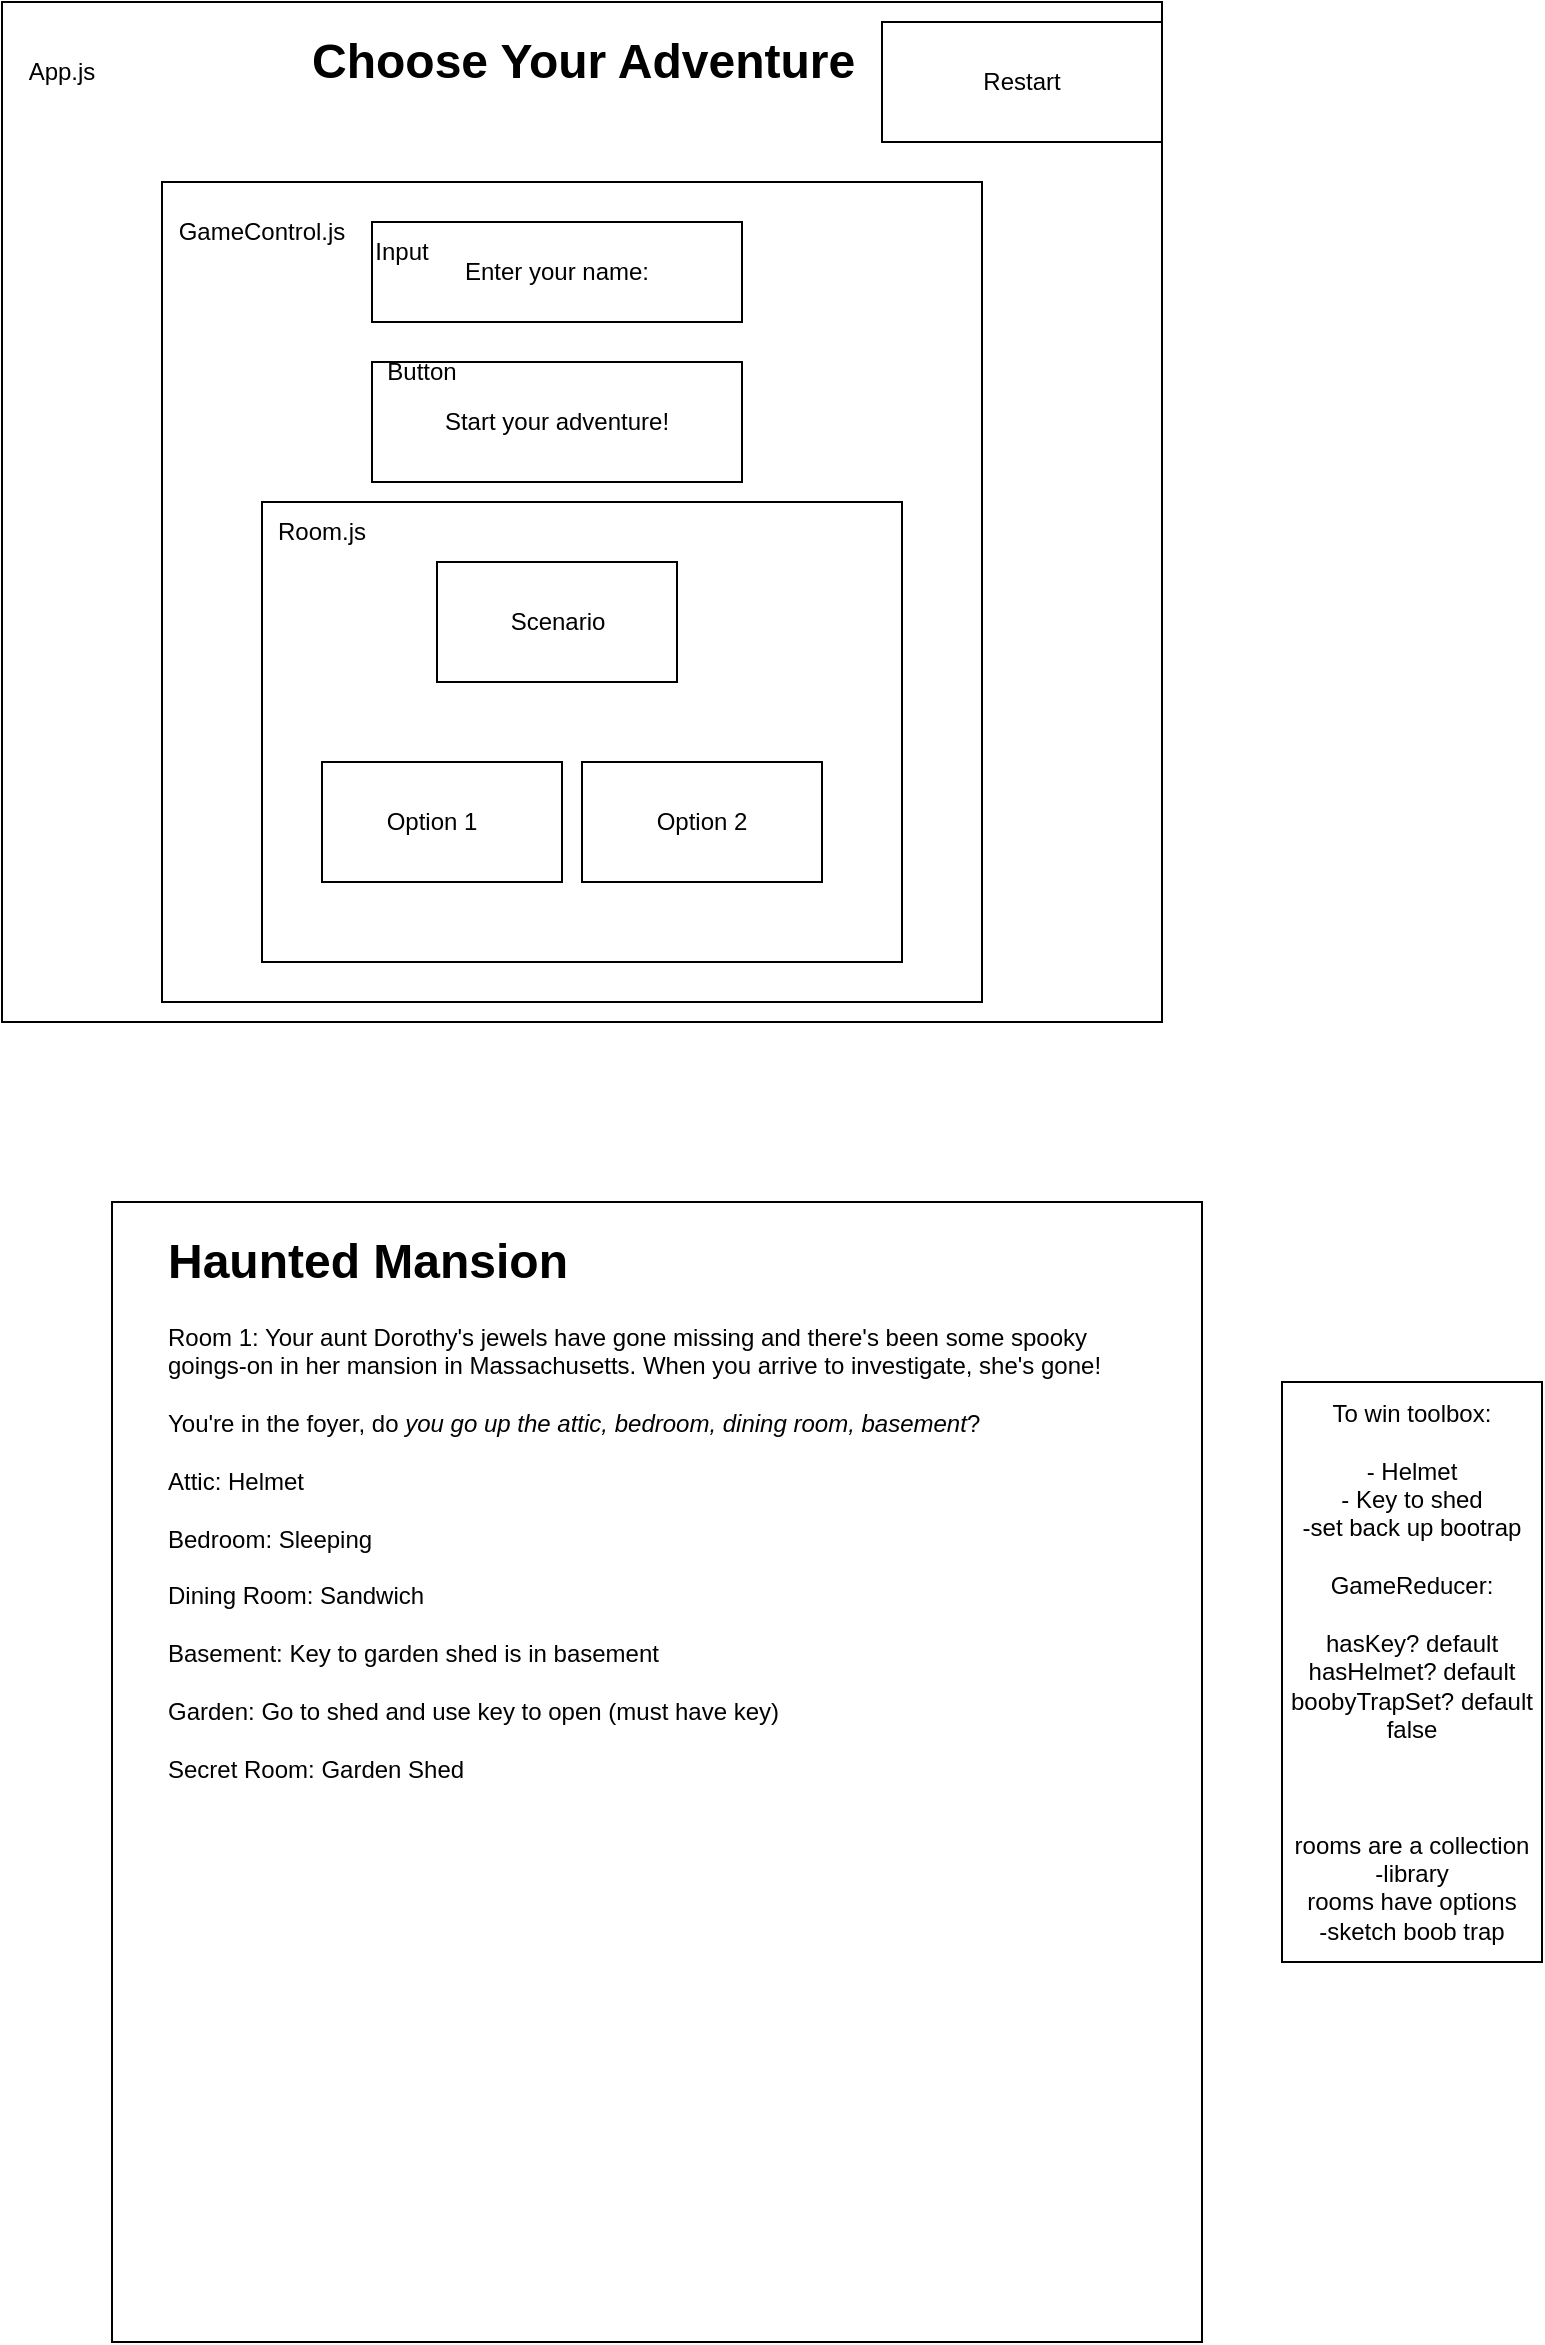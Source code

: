 <mxfile>
    <diagram id="2PceBsBGeETn1vluFlh7" name="Page-1">
        <mxGraphModel dx="704" dy="1519" grid="1" gridSize="10" guides="1" tooltips="1" connect="1" arrows="1" fold="1" page="1" pageScale="1" pageWidth="850" pageHeight="1100" math="0" shadow="0">
            <root>
                <mxCell id="0"/>
                <mxCell id="1" parent="0"/>
                <mxCell id="2" value="" style="rounded=0;whiteSpace=wrap;html=1;fillColor=#FFFFFF;" parent="1" vertex="1">
                    <mxGeometry x="60" y="-10" width="580" height="510" as="geometry"/>
                </mxCell>
                <mxCell id="24" value="" style="rounded=0;whiteSpace=wrap;html=1;" vertex="1" parent="1">
                    <mxGeometry x="115" y="590" width="545" height="570" as="geometry"/>
                </mxCell>
                <mxCell id="15" value="" style="rounded=0;whiteSpace=wrap;html=1;" vertex="1" parent="1">
                    <mxGeometry x="140" y="80" width="410" height="410" as="geometry"/>
                </mxCell>
                <mxCell id="3" value="Enter your name:" style="rounded=0;whiteSpace=wrap;html=1;" vertex="1" parent="1">
                    <mxGeometry x="245" y="100" width="185" height="50" as="geometry"/>
                </mxCell>
                <mxCell id="4" value="Start your adventure!" style="rounded=0;whiteSpace=wrap;html=1;" vertex="1" parent="1">
                    <mxGeometry x="245" y="170" width="185" height="60" as="geometry"/>
                </mxCell>
                <mxCell id="5" value="&lt;h1&gt;&lt;span&gt;Choose Your Adventure&lt;/span&gt;&lt;br&gt;&lt;/h1&gt;" style="text;html=1;strokeColor=none;fillColor=none;spacing=5;spacingTop=-20;whiteSpace=wrap;overflow=hidden;rounded=0;" vertex="1" parent="1">
                    <mxGeometry x="210" width="430" height="120" as="geometry"/>
                </mxCell>
                <mxCell id="6" value="App.js" style="text;html=1;strokeColor=none;fillColor=none;align=center;verticalAlign=middle;whiteSpace=wrap;rounded=0;" vertex="1" parent="1">
                    <mxGeometry x="60" y="10" width="60" height="30" as="geometry"/>
                </mxCell>
                <mxCell id="7" value="Input" style="text;html=1;strokeColor=none;fillColor=none;align=center;verticalAlign=middle;whiteSpace=wrap;rounded=0;" vertex="1" parent="1">
                    <mxGeometry x="230" y="100" width="60" height="30" as="geometry"/>
                </mxCell>
                <mxCell id="8" value="Button" style="text;html=1;strokeColor=none;fillColor=none;align=center;verticalAlign=middle;whiteSpace=wrap;rounded=0;" vertex="1" parent="1">
                    <mxGeometry x="240" y="160" width="60" height="30" as="geometry"/>
                </mxCell>
                <mxCell id="9" value="" style="rounded=0;whiteSpace=wrap;html=1;" vertex="1" parent="1">
                    <mxGeometry x="500" width="140" height="60" as="geometry"/>
                </mxCell>
                <mxCell id="10" value="Restart" style="text;html=1;strokeColor=none;fillColor=none;align=center;verticalAlign=middle;whiteSpace=wrap;rounded=0;" vertex="1" parent="1">
                    <mxGeometry x="540" y="15" width="60" height="30" as="geometry"/>
                </mxCell>
                <mxCell id="14" value="" style="rounded=0;whiteSpace=wrap;html=1;" vertex="1" parent="1">
                    <mxGeometry x="190" y="240" width="320" height="230" as="geometry"/>
                </mxCell>
                <mxCell id="16" value="GameControl.js" style="text;html=1;strokeColor=none;fillColor=none;align=center;verticalAlign=middle;whiteSpace=wrap;rounded=0;" vertex="1" parent="1">
                    <mxGeometry x="160" y="90" width="60" height="30" as="geometry"/>
                </mxCell>
                <mxCell id="18" value="Scenario" style="rounded=0;whiteSpace=wrap;html=1;" vertex="1" parent="1">
                    <mxGeometry x="277.5" y="270" width="120" height="60" as="geometry"/>
                </mxCell>
                <mxCell id="19" value="" style="rounded=0;whiteSpace=wrap;html=1;" vertex="1" parent="1">
                    <mxGeometry x="220" y="370" width="120" height="60" as="geometry"/>
                </mxCell>
                <mxCell id="20" value="" style="rounded=0;whiteSpace=wrap;html=1;" vertex="1" parent="1">
                    <mxGeometry x="350" y="370" width="120" height="60" as="geometry"/>
                </mxCell>
                <mxCell id="21" value="Room.js" style="text;html=1;strokeColor=none;fillColor=none;align=center;verticalAlign=middle;whiteSpace=wrap;rounded=0;" vertex="1" parent="1">
                    <mxGeometry x="190" y="240" width="60" height="30" as="geometry"/>
                </mxCell>
                <mxCell id="22" value="Option 1" style="text;html=1;strokeColor=none;fillColor=none;align=center;verticalAlign=middle;whiteSpace=wrap;rounded=0;" vertex="1" parent="1">
                    <mxGeometry x="245" y="385" width="60" height="30" as="geometry"/>
                </mxCell>
                <mxCell id="23" value="Option 2" style="text;html=1;strokeColor=none;fillColor=none;align=center;verticalAlign=middle;whiteSpace=wrap;rounded=0;" vertex="1" parent="1">
                    <mxGeometry x="380" y="385" width="60" height="30" as="geometry"/>
                </mxCell>
                <mxCell id="25" value="&lt;h1&gt;Haunted Mansion&lt;/h1&gt;&lt;h1&gt;&lt;div style=&quot;font-size: 12px ; font-weight: 400&quot;&gt;Room 1: Your aunt Dorothy's jewels have gone missing and there's been some spooky goings-on in her mansion in Massachusetts. When you arrive to investigate, she's gone!&amp;nbsp;&lt;/div&gt;&lt;div style=&quot;font-size: 12px ; font-weight: 400&quot;&gt;&lt;br&gt;&lt;/div&gt;&lt;div style=&quot;font-size: 12px ; font-weight: 400&quot;&gt;You're in the foyer, do&amp;nbsp;&lt;i&gt;you go up the attic, bedroom, dining room, basement&lt;/i&gt;?&lt;br&gt;&lt;/div&gt;&lt;div style=&quot;font-size: 12px ; font-weight: 400&quot;&gt;&lt;br&gt;&lt;/div&gt;&lt;div style=&quot;font-size: 12px ; font-weight: 400&quot;&gt;Attic: Helmet&lt;/div&gt;&lt;div style=&quot;font-size: 12px ; font-weight: 400&quot;&gt;&lt;br&gt;&lt;/div&gt;&lt;div style=&quot;font-size: 12px ; font-weight: 400&quot;&gt;Bedroom: Sleeping&lt;/div&gt;&lt;div style=&quot;font-size: 12px ; font-weight: 400&quot;&gt;&lt;br&gt;&lt;/div&gt;&lt;div style=&quot;font-size: 12px ; font-weight: 400&quot;&gt;Dining Room: Sandwich&lt;/div&gt;&lt;div style=&quot;font-size: 12px ; font-weight: 400&quot;&gt;&lt;br&gt;&lt;/div&gt;&lt;div style=&quot;font-size: 12px ; font-weight: 400&quot;&gt;Basement: Key to garden shed is in basement&lt;/div&gt;&lt;div style=&quot;font-size: 12px ; font-weight: 400&quot;&gt;&lt;br&gt;&lt;/div&gt;&lt;div style=&quot;font-size: 12px ; font-weight: 400&quot;&gt;Garden: Go to shed and use key to open (must have key)&lt;/div&gt;&lt;div style=&quot;font-size: 12px ; font-weight: 400&quot;&gt;&lt;br&gt;&lt;/div&gt;&lt;div style=&quot;font-size: 12px ; font-weight: 400&quot;&gt;Secret Room: Garden Shed&lt;/div&gt;&lt;/h1&gt;" style="text;html=1;strokeColor=none;fillColor=none;spacing=5;spacingTop=-20;whiteSpace=wrap;overflow=hidden;rounded=0;" vertex="1" parent="1">
                    <mxGeometry x="137.5" y="600" width="500" height="520" as="geometry"/>
                </mxCell>
                <mxCell id="26" value="To win toolbox:&lt;br&gt;&lt;br&gt;- Helmet&lt;br&gt;- Key to shed&lt;br&gt;-set back up bootrap&lt;br&gt;&lt;br&gt;GameReducer:&lt;br&gt;&lt;br&gt;hasKey? default&lt;br&gt;hasHelmet? default&lt;br&gt;boobyTrapSet? default false&lt;br&gt;&lt;br&gt;&lt;br&gt;&lt;br&gt;rooms are a collection&lt;br&gt;-library&lt;br&gt;rooms have options&lt;br&gt;-sketch boob trap" style="rounded=0;whiteSpace=wrap;html=1;" vertex="1" parent="1">
                    <mxGeometry x="700" y="680" width="130" height="290" as="geometry"/>
                </mxCell>
            </root>
        </mxGraphModel>
    </diagram>
    <diagram id="9VqOjbcC9ETRKH5QVAI_" name="Page-1">
        <mxGraphModel dx="576" dy="343" grid="1" gridSize="10" guides="1" tooltips="1" connect="1" arrows="1" fold="1" page="1" pageScale="1" pageWidth="850" pageHeight="1100" math="0" shadow="0">
            <root>
                <mxCell id="0"/>
                <mxCell id="1" parent="0"/>
                <mxCell id="2" value="" style="rounded=0;whiteSpace=wrap;html=1;" parent="1" vertex="1">
                    <mxGeometry x="130" y="80" width="460" height="320" as="geometry"/>
                </mxCell>
                <mxCell id="4" value="" style="rounded=0;whiteSpace=wrap;html=1;" parent="1" vertex="1">
                    <mxGeometry x="170" y="110" width="120" height="60" as="geometry"/>
                </mxCell>
                <mxCell id="6" value="Actor" style="shape=umlActor;verticalLabelPosition=bottom;verticalAlign=top;html=1;outlineConnect=0;" vertex="1" parent="1">
                    <mxGeometry x="50" y="300" width="30" height="60" as="geometry"/>
                </mxCell>
                <mxCell id="5" value="App.js" style="text;html=1;strokeColor=none;fillColor=none;align=center;verticalAlign=middle;whiteSpace=wrap;rounded=0;" parent="1" vertex="1">
                    <mxGeometry x="420" y="170" width="60" height="30" as="geometry"/>
                </mxCell>
            </root>
        </mxGraphModel>
    </diagram>
</mxfile>